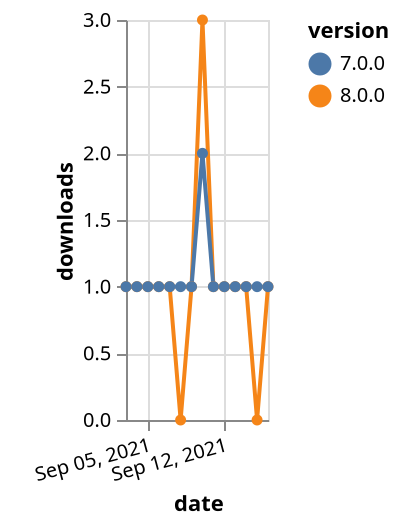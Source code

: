 {"$schema": "https://vega.github.io/schema/vega-lite/v5.json", "description": "A simple bar chart with embedded data.", "data": {"values": [{"date": "2021-09-03", "total": 135, "delta": 1, "version": "8.0.0"}, {"date": "2021-09-04", "total": 136, "delta": 1, "version": "8.0.0"}, {"date": "2021-09-05", "total": 137, "delta": 1, "version": "8.0.0"}, {"date": "2021-09-06", "total": 138, "delta": 1, "version": "8.0.0"}, {"date": "2021-09-07", "total": 139, "delta": 1, "version": "8.0.0"}, {"date": "2021-09-08", "total": 139, "delta": 0, "version": "8.0.0"}, {"date": "2021-09-09", "total": 140, "delta": 1, "version": "8.0.0"}, {"date": "2021-09-10", "total": 143, "delta": 3, "version": "8.0.0"}, {"date": "2021-09-11", "total": 144, "delta": 1, "version": "8.0.0"}, {"date": "2021-09-12", "total": 145, "delta": 1, "version": "8.0.0"}, {"date": "2021-09-13", "total": 146, "delta": 1, "version": "8.0.0"}, {"date": "2021-09-14", "total": 147, "delta": 1, "version": "8.0.0"}, {"date": "2021-09-15", "total": 147, "delta": 0, "version": "8.0.0"}, {"date": "2021-09-16", "total": 148, "delta": 1, "version": "8.0.0"}, {"date": "2021-09-03", "total": 138, "delta": 1, "version": "7.0.0"}, {"date": "2021-09-04", "total": 139, "delta": 1, "version": "7.0.0"}, {"date": "2021-09-05", "total": 140, "delta": 1, "version": "7.0.0"}, {"date": "2021-09-06", "total": 141, "delta": 1, "version": "7.0.0"}, {"date": "2021-09-07", "total": 142, "delta": 1, "version": "7.0.0"}, {"date": "2021-09-08", "total": 143, "delta": 1, "version": "7.0.0"}, {"date": "2021-09-09", "total": 144, "delta": 1, "version": "7.0.0"}, {"date": "2021-09-10", "total": 146, "delta": 2, "version": "7.0.0"}, {"date": "2021-09-11", "total": 147, "delta": 1, "version": "7.0.0"}, {"date": "2021-09-12", "total": 148, "delta": 1, "version": "7.0.0"}, {"date": "2021-09-13", "total": 149, "delta": 1, "version": "7.0.0"}, {"date": "2021-09-14", "total": 150, "delta": 1, "version": "7.0.0"}, {"date": "2021-09-15", "total": 151, "delta": 1, "version": "7.0.0"}, {"date": "2021-09-16", "total": 152, "delta": 1, "version": "7.0.0"}]}, "width": "container", "mark": {"type": "line", "point": {"filled": true}}, "encoding": {"x": {"field": "date", "type": "temporal", "timeUnit": "yearmonthdate", "title": "date", "axis": {"labelAngle": -15}}, "y": {"field": "delta", "type": "quantitative", "title": "downloads"}, "color": {"field": "version", "type": "nominal"}, "tooltip": {"field": "delta"}}}